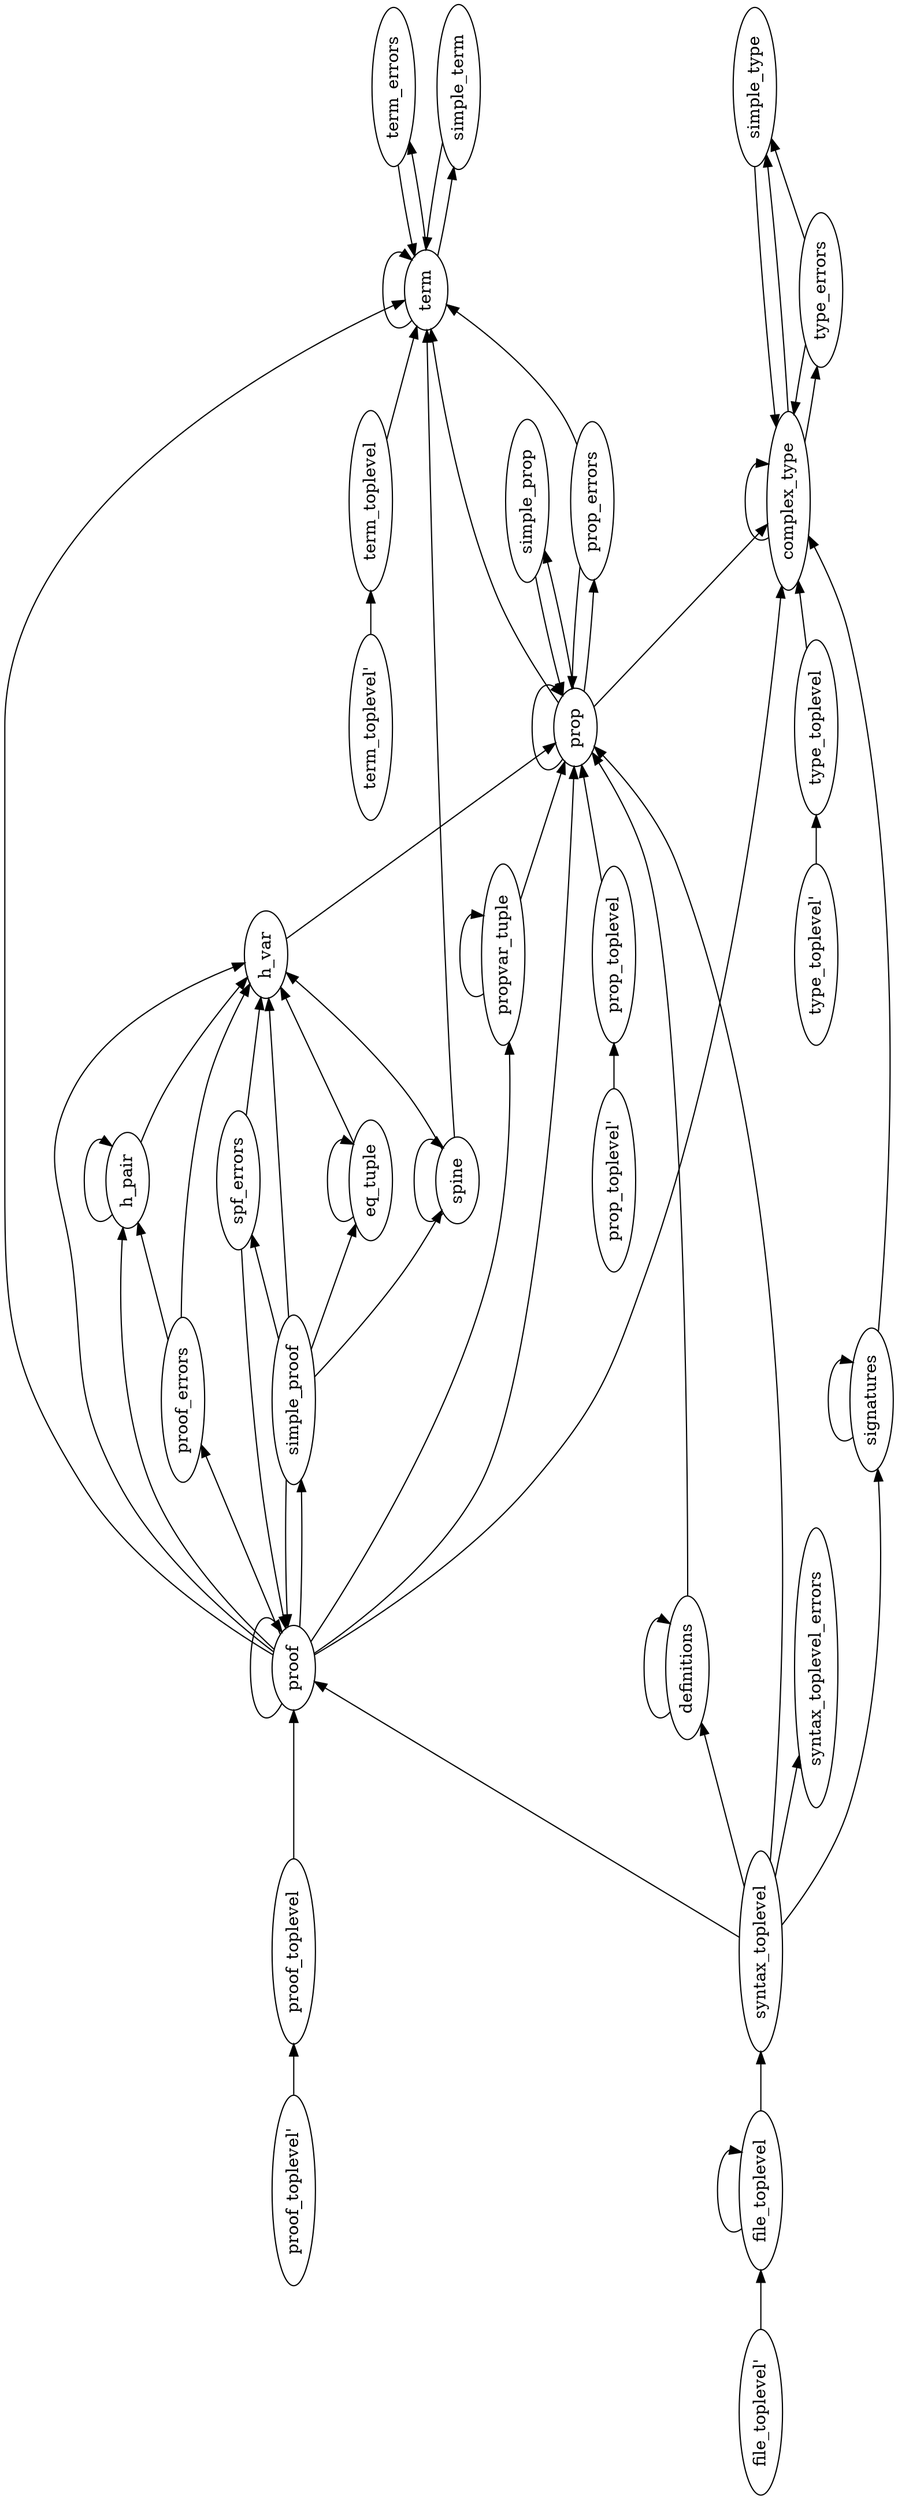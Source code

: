digraph G {
orientation = landscape;
rankdir = LR;
ratio = compress;
nt0 [ label="type_toplevel'" ] ;
nt1 [ label="term_toplevel'" ] ;
nt2 [ label="prop_toplevel'" ] ;
nt3 [ label="proof_toplevel'" ] ;
nt4 [ label="file_toplevel'" ] ;
nt5 [ label="type_toplevel" ] ;
nt6 [ label="type_errors" ] ;
nt7 [ label="term_toplevel" ] ;
nt8 [ label="term_errors" ] ;
nt9 [ label="term" ] ;
nt10 [ label="syntax_toplevel_errors" ] ;
nt11 [ label="syntax_toplevel" ] ;
nt12 [ label="spine" ] ;
nt13 [ label="spf_errors" ] ;
nt14 [ label="simple_type" ] ;
nt15 [ label="simple_term" ] ;
nt16 [ label="simple_prop" ] ;
nt17 [ label="simple_proof" ] ;
nt18 [ label="signatures" ] ;
nt19 [ label="propvar_tuple" ] ;
nt20 [ label="prop_toplevel" ] ;
nt21 [ label="prop_errors" ] ;
nt22 [ label="prop" ] ;
nt23 [ label="proof_toplevel" ] ;
nt24 [ label="proof_errors" ] ;
nt25 [ label="proof" ] ;
nt26 [ label="h_var" ] ;
nt27 [ label="h_pair" ] ;
nt28 [ label="file_toplevel" ] ;
nt29 [ label="eq_tuple" ] ;
nt30 [ label="definitions" ] ;
nt31 [ label="complex_type" ] ;
nt0 -> nt5 [ label="" ] ;
nt1 -> nt7 [ label="" ] ;
nt2 -> nt20 [ label="" ] ;
nt3 -> nt23 [ label="" ] ;
nt4 -> nt28 [ label="" ] ;
nt5 -> nt31 [ label="" ] ;
nt6 -> nt14 [ label="" ] ;
nt6 -> nt31 [ label="" ] ;
nt7 -> nt9 [ label="" ] ;
nt8 -> nt9 [ label="" ] ;
nt9 -> nt8 [ label="" ] ;
nt9 -> nt9 [ label="" ] ;
nt9 -> nt15 [ label="" ] ;
nt11 -> nt10 [ label="" ] ;
nt11 -> nt18 [ label="" ] ;
nt11 -> nt22 [ label="" ] ;
nt11 -> nt25 [ label="" ] ;
nt11 -> nt30 [ label="" ] ;
nt12 -> nt9 [ label="" ] ;
nt12 -> nt12 [ label="" ] ;
nt12 -> nt26 [ label="" ] ;
nt13 -> nt25 [ label="" ] ;
nt13 -> nt26 [ label="" ] ;
nt14 -> nt31 [ label="" ] ;
nt15 -> nt9 [ label="" ] ;
nt16 -> nt22 [ label="" ] ;
nt17 -> nt12 [ label="" ] ;
nt17 -> nt13 [ label="" ] ;
nt17 -> nt25 [ label="" ] ;
nt17 -> nt26 [ label="" ] ;
nt17 -> nt29 [ label="" ] ;
nt18 -> nt18 [ label="" ] ;
nt18 -> nt31 [ label="" ] ;
nt19 -> nt19 [ label="" ] ;
nt19 -> nt22 [ label="" ] ;
nt20 -> nt22 [ label="" ] ;
nt21 -> nt9 [ label="" ] ;
nt21 -> nt22 [ label="" ] ;
nt22 -> nt9 [ label="" ] ;
nt22 -> nt16 [ label="" ] ;
nt22 -> nt21 [ label="" ] ;
nt22 -> nt22 [ label="" ] ;
nt22 -> nt31 [ label="" ] ;
nt23 -> nt25 [ label="" ] ;
nt24 -> nt26 [ label="" ] ;
nt24 -> nt27 [ label="" ] ;
nt25 -> nt9 [ label="" ] ;
nt25 -> nt17 [ label="" ] ;
nt25 -> nt19 [ label="" ] ;
nt25 -> nt22 [ label="" ] ;
nt25 -> nt24 [ label="" ] ;
nt25 -> nt25 [ label="" ] ;
nt25 -> nt26 [ label="" ] ;
nt25 -> nt27 [ label="" ] ;
nt25 -> nt31 [ label="" ] ;
nt26 -> nt22 [ label="" ] ;
nt27 -> nt26 [ label="" ] ;
nt27 -> nt27 [ label="" ] ;
nt28 -> nt11 [ label="" ] ;
nt28 -> nt28 [ label="" ] ;
nt29 -> nt26 [ label="" ] ;
nt29 -> nt29 [ label="" ] ;
nt30 -> nt22 [ label="" ] ;
nt30 -> nt30 [ label="" ] ;
nt31 -> nt6 [ label="" ] ;
nt31 -> nt14 [ label="" ] ;
nt31 -> nt31 [ label="" ] ;

}
